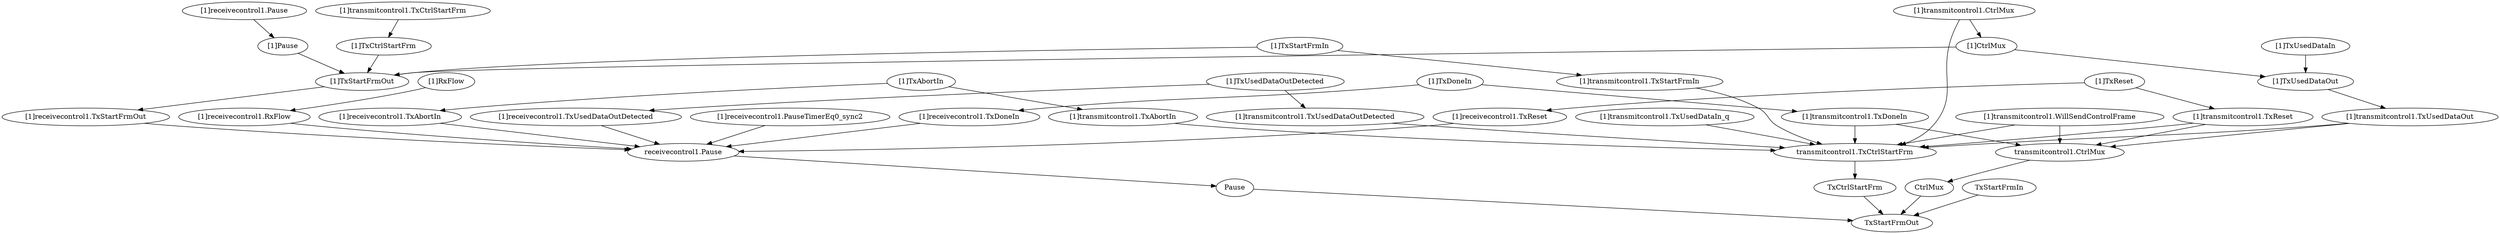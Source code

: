 strict digraph "" {
	"[1]transmitcontrol1.TxUsedDataOutDetected"	 [complexity=11,
		importance=0.0270249294683,
		rank=0.00245681176984];
	"transmitcontrol1.TxCtrlStartFrm"	 [complexity=5,
		importance=0.0234001146476,
		rank=0.00468002292952];
	"[1]transmitcontrol1.TxUsedDataOutDetected" -> "transmitcontrol1.TxCtrlStartFrm";
	Pause	 [complexity=5,
		importance=0.0156721687698,
		rank=0.00313443375395];
	TxStartFrmOut	 [complexity=0,
		importance=0.00872093163689,
		rank=0.0];
	Pause -> TxStartFrmOut;
	"[1]Pause"	 [complexity=14,
		importance=0.0545519367,
		rank=0.00389656690714];
	"[1]TxStartFrmOut"	 [complexity=9,
		importance=0.0476006995671,
		rank=0.00528896661857];
	"[1]Pause" -> "[1]TxStartFrmOut";
	"[1]receivecontrol1.TxAbortIn"	 [complexity=9,
		importance=0.0347094274834,
		rank=0.00385660305372];
	"receivecontrol1.Pause"	 [complexity=5,
		importance=0.0315323565247,
		rank=0.00630647130494];
	"[1]receivecontrol1.TxAbortIn" -> "receivecontrol1.Pause";
	"[1]TxStartFrmIn"	 [complexity=14,
		importance=0.0505908777129,
		rank=0.00361363412235];
	"[1]TxStartFrmIn" -> "[1]TxStartFrmOut";
	"[1]transmitcontrol1.TxStartFrmIn"	 [complexity=11,
		importance=0.0265564197382,
		rank=0.0024142199762];
	"[1]TxStartFrmIn" -> "[1]transmitcontrol1.TxStartFrmIn";
	"[1]transmitcontrol1.TxUsedDataOut"	 [complexity=7,
		importance=0.0414435991118,
		rank=0.00592051415883];
	"transmitcontrol1.CtrlMux"	 [complexity=5,
		importance=0.018724026502,
		rank=0.0037448053004];
	"[1]transmitcontrol1.TxUsedDataOut" -> "transmitcontrol1.CtrlMux";
	"[1]transmitcontrol1.TxUsedDataOut" -> "transmitcontrol1.TxCtrlStartFrm";
	"[1]transmitcontrol1.WillSendControlFrame"	 [complexity=7,
		importance=0.047788936478,
		rank=0.00682699092543];
	"[1]transmitcontrol1.WillSendControlFrame" -> "transmitcontrol1.CtrlMux";
	"[1]transmitcontrol1.WillSendControlFrame" -> "transmitcontrol1.TxCtrlStartFrm";
	"[1]TxUsedDataOutDetected"	 [complexity=9,
		importance=0.0402340258712,
		rank=0.00447044731903];
	"[1]TxUsedDataOutDetected" -> "[1]transmitcontrol1.TxUsedDataOutDetected";
	"[1]receivecontrol1.TxUsedDataOutDetected"	 [complexity=9,
		importance=0.0351571713454,
		rank=0.00390635237171];
	"[1]TxUsedDataOutDetected" -> "[1]receivecontrol1.TxUsedDataOutDetected";
	"[1]transmitcontrol1.TxAbortIn"	 [complexity=11,
		importance=0.0265771856063,
		rank=0.00241610778239];
	"[1]transmitcontrol1.TxAbortIn" -> "transmitcontrol1.TxCtrlStartFrm";
	"[1]TxUsedDataOut"	 [complexity=7,
		importance=0.0454649200752,
		rank=0.00649498858217];
	"[1]TxUsedDataOut" -> "[1]transmitcontrol1.TxUsedDataOut";
	"[1]transmitcontrol1.TxUsedDataIn_q"	 [complexity=7,
		importance=0.0503604353059,
		rank=0.00719434790084];
	"[1]transmitcontrol1.TxUsedDataIn_q" -> "transmitcontrol1.TxCtrlStartFrm";
	"[1]TxDoneIn"	 [complexity=6,
		importance=0.0249179745798,
		rank=0.00415299576329];
	"[1]transmitcontrol1.TxDoneIn"	 [complexity=6,
		importance=0.021927796434,
		rank=0.003654632739];
	"[1]TxDoneIn" -> "[1]transmitcontrol1.TxDoneIn";
	"[1]receivecontrol1.TxDoneIn"	 [complexity=9,
		importance=0.0347361264567,
		rank=0.0038595696063];
	"[1]TxDoneIn" -> "[1]receivecontrol1.TxDoneIn";
	TxCtrlStartFrm	 [complexity=5,
		importance=0.0123263523462,
		rank=0.00246527046925];
	TxCtrlStartFrm -> TxStartFrmOut;
	"[1]receivecontrol1.TxStartFrmOut"	 [complexity=9,
		importance=0.0388797679302,
		rank=0.00431997421447];
	"[1]receivecontrol1.TxStartFrmOut" -> "receivecontrol1.Pause";
	"[1]TxReset"	 [complexity=6,
		importance=0.062245882204,
		rank=0.0103743137007];
	"[1]transmitcontrol1.TxReset"	 [complexity=6,
		importance=0.0592557040583,
		rank=0.00987595067638];
	"[1]TxReset" -> "[1]transmitcontrol1.TxReset";
	"[1]receivecontrol1.TxReset"	 [complexity=6,
		importance=0.0661483376016,
		rank=0.0110247229336];
	"[1]TxReset" -> "[1]receivecontrol1.TxReset";
	"[1]receivecontrol1.PauseTimerEq0_sync2"	 [complexity=8,
		importance=0.037991972164,
		rank=0.0047489965205];
	"[1]receivecontrol1.PauseTimerEq0_sync2" -> "receivecontrol1.Pause";
	"[1]TxStartFrmOut" -> "[1]receivecontrol1.TxStartFrmOut";
	"[1]transmitcontrol1.TxCtrlStartFrm"	 [complexity=14,
		importance=0.0622798825778,
		rank=0.00444856304127];
	"[1]TxCtrlStartFrm"	 [complexity=14,
		importance=0.0512061202765,
		rank=0.00365758001975];
	"[1]transmitcontrol1.TxCtrlStartFrm" -> "[1]TxCtrlStartFrm";
	"[1]receivecontrol1.Pause"	 [complexity=14,
		importance=0.0704121244549,
		rank=0.00502943746107];
	"[1]receivecontrol1.Pause" -> "[1]Pause";
	"[1]receivecontrol1.TxUsedDataOutDetected" -> "receivecontrol1.Pause";
	"[1]transmitcontrol1.TxDoneIn" -> "transmitcontrol1.CtrlMux";
	"[1]transmitcontrol1.TxDoneIn" -> "transmitcontrol1.TxCtrlStartFrm";
	"[1]TxAbortIn"	 [complexity=9,
		importance=0.0376996056292,
		rank=0.00418884506991];
	"[1]TxAbortIn" -> "[1]receivecontrol1.TxAbortIn";
	"[1]TxAbortIn" -> "[1]transmitcontrol1.TxAbortIn";
	CtrlMux	 [complexity=5,
		importance=0.0121236536298,
		rank=0.00242473072596];
	"transmitcontrol1.CtrlMux" -> CtrlMux;
	"[1]transmitcontrol1.TxReset" -> "transmitcontrol1.CtrlMux";
	"[1]transmitcontrol1.TxReset" -> "transmitcontrol1.TxCtrlStartFrm";
	"receivecontrol1.Pause" -> Pause;
	"[1]transmitcontrol1.TxStartFrmIn" -> "transmitcontrol1.TxCtrlStartFrm";
	"[1]TxUsedDataIn"	 [complexity=10,
		importance=0.0484550982209,
		rank=0.00484550982209];
	"[1]TxUsedDataIn" -> "[1]TxUsedDataOut";
	"[1]TxCtrlStartFrm" -> "[1]TxStartFrmOut";
	"[1]CtrlMux"	 [complexity=10,
		importance=0.0488676420681,
		rank=0.00488676420681];
	"[1]CtrlMux" -> "[1]TxUsedDataOut";
	"[1]CtrlMux" -> "[1]TxStartFrmOut";
	"[1]receivecontrol1.TxDoneIn" -> "receivecontrol1.Pause";
	"transmitcontrol1.TxCtrlStartFrm" -> TxCtrlStartFrm;
	TxStartFrmIn	 [complexity=5,
		importance=0.0117111097826,
		rank=0.00234222195652];
	TxStartFrmIn -> TxStartFrmOut;
	"[1]receivecontrol1.RxFlow"	 [complexity=8,
		importance=0.0360176771744,
		rank=0.0045022096468];
	"[1]receivecontrol1.RxFlow" -> "receivecontrol1.Pause";
	CtrlMux -> TxStartFrmOut;
	"[1]receivecontrol1.TxReset" -> "receivecontrol1.Pause";
	"[1]RxFlow"	 [complexity=8,
		importance=0.0390078553202,
		rank=0.00487598191502];
	"[1]RxFlow" -> "[1]receivecontrol1.RxFlow";
	"[1]transmitcontrol1.CtrlMux"	 [complexity=10,
		importance=0.0554680149403,
		rank=0.00554680149403];
	"[1]transmitcontrol1.CtrlMux" -> "[1]CtrlMux";
	"[1]transmitcontrol1.CtrlMux" -> "transmitcontrol1.TxCtrlStartFrm";
}
